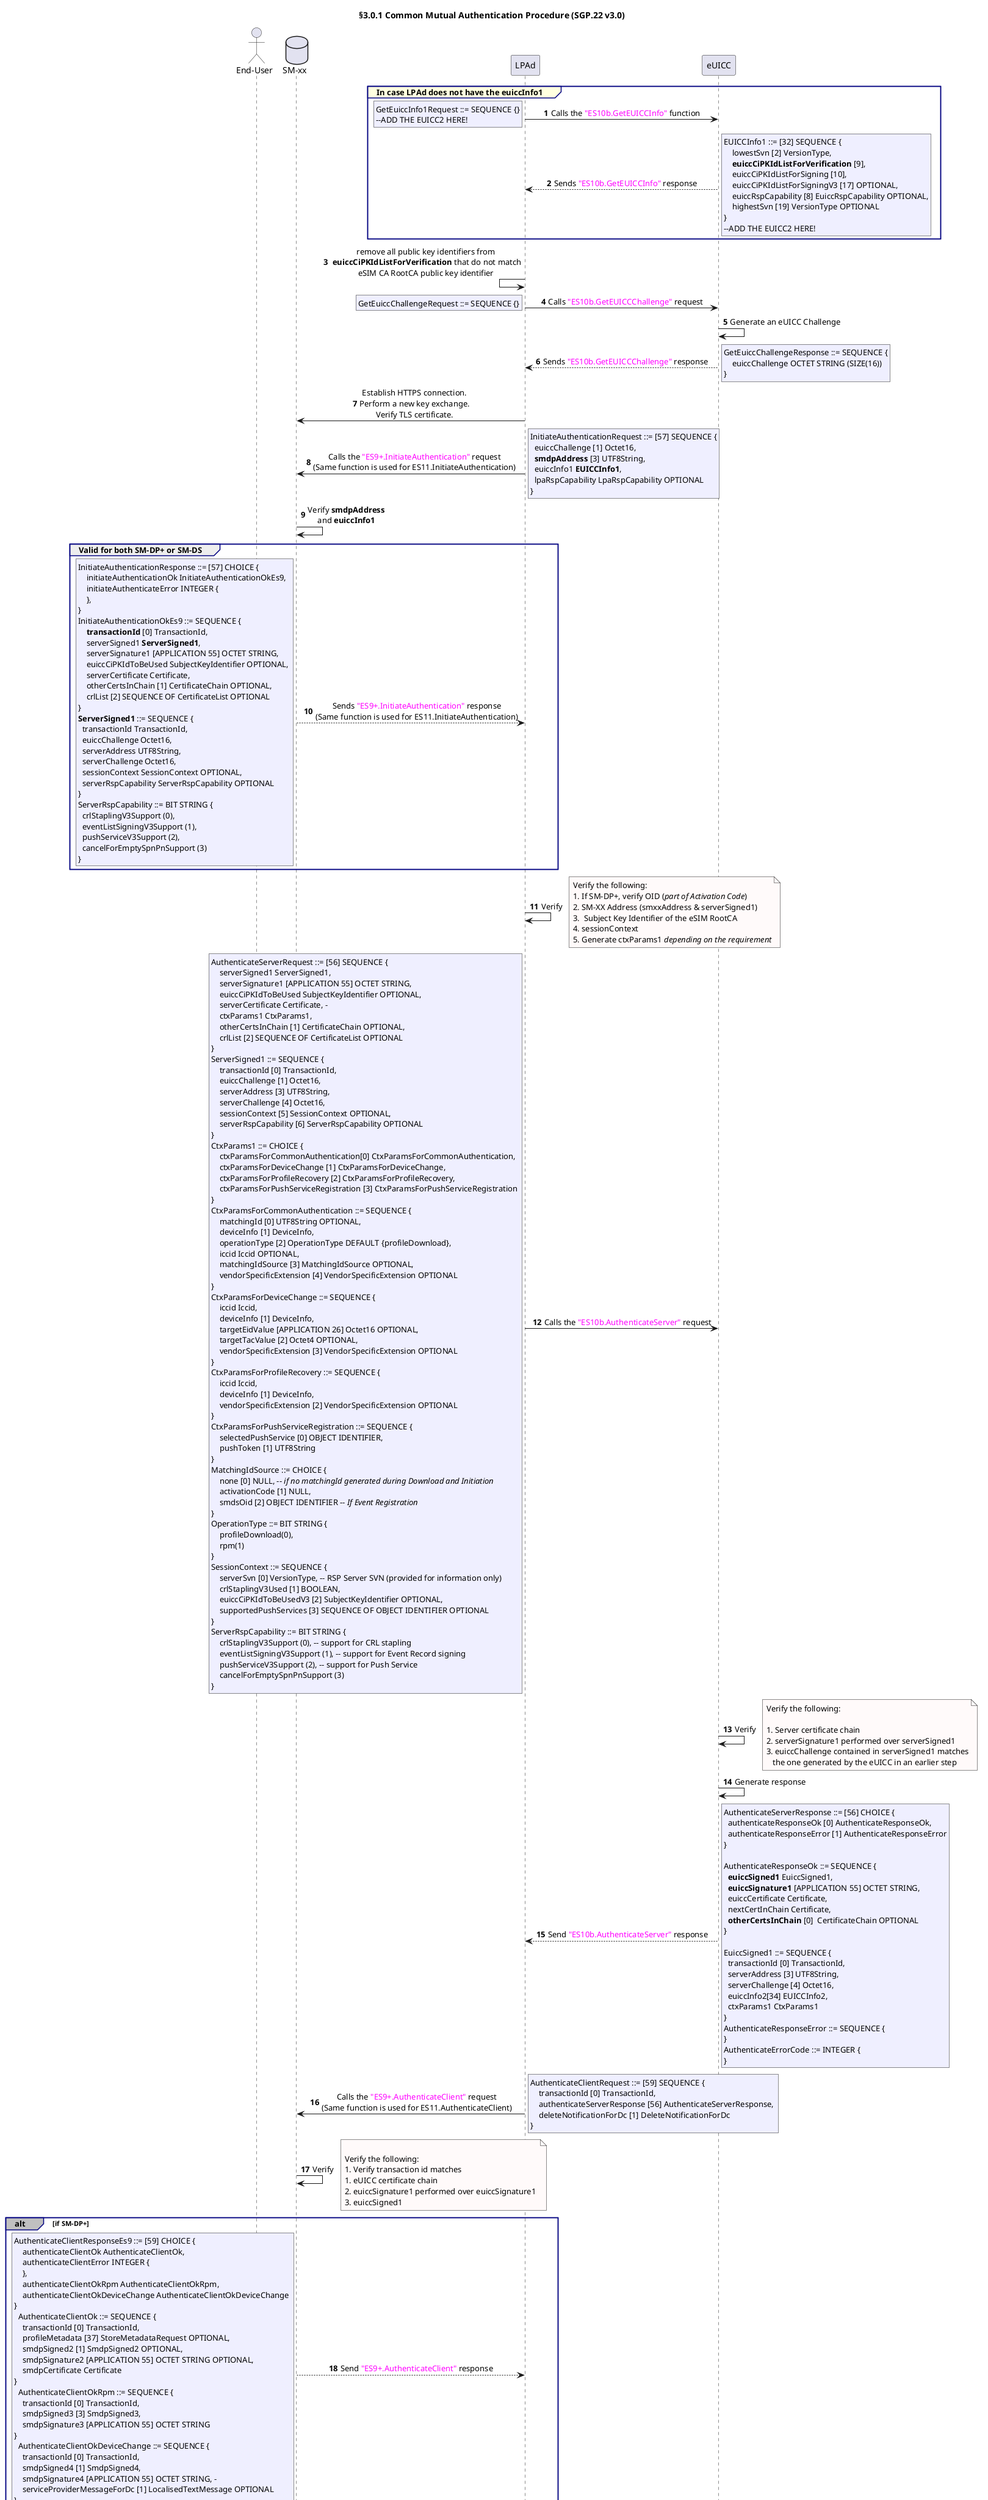 @startuml common_mutual_auth_procedure
autonumber
title §3.0.1 Common Mutual Authentication Procedure (SGP.22 v3.0)
footer \n\n§3.0.1 Common Mutual Authentication Procedure (SGP.22 v3.0)\n<:1f4cc:> https://www.linkedin.com/in/allanalfante/
skinparam sequenceMessageAlign center
skinparam ParticipantPadding 20
skinparam BoxPadding 10
skinparam SequenceGroupBorderColor #Navy

'''
'PARTICPANTS
''''
actor "End-User" as user
database "SM-xx" as smxx
participant "LPAd" as lpad
participant "eUICC" as euicc

'''
'CALL FLOW
''''
group#LightYellow In case LPAd does not have the euiccInfo1
lpad -> euicc: Calls the <font color=magenta>"ES10b.GetEUICCInfo"</font> function
rnote left #Motivation 
GetEuiccInfo1Request ::= SEQUENCE {}
--ADD THE EUICC2 HERE!
end note

euicc --> lpad: Sends <font color=magenta>"ES10b.GetEUICCInfo"</font> response
rnote right #Motivation
EUICCInfo1 ::= [32] SEQUENCE {
    lowestSvn [2] VersionType,
    **euiccCiPKIdListForVerification** [9],
    euiccCiPKIdListForSigning [10],
    euiccCiPKIdListForSigningV3 [17] OPTIONAL,
    euiccRspCapability [8] EuiccRspCapability OPTIONAL,
    highestSvn [19] VersionType OPTIONAL
}
--ADD THE EUICC2 HERE!
end note
end

lpad <- lpad: remove all public key identifiers from\n **euiccCiPKIdListForVerification** that do not match\neSIM CA RootCA public key identifier

lpad -> euicc: Calls <font color=magenta>"ES10b.GetEUICCChallenge"</font> request
  rnote left #Motivation
  GetEuiccChallengeRequest ::= SEQUENCE {}
  end note

euicc -> euicc: Generate an eUICC Challenge
euicc --> lpad: Sends <font color=magenta>"ES10b.GetEUICCChallenge"</font> response
  rnote right #Motivation
  GetEuiccChallengeResponse ::= SEQUENCE {
      euiccChallenge OCTET STRING (SIZE(16))
  }
  end note

lpad -> smxx: Establish HTTPS connection.\nPerform a new key exchange.\nVerify TLS certificate.

lpad -> smxx: Calls the <font color=magenta>"ES9+.InitiateAuthentication"</font> request\n(Same function is used for ES11.InitiateAuthentication)
  rnote right #Motivation
  InitiateAuthenticationRequest ::= [57] SEQUENCE {
    euiccChallenge [1] Octet16,
    **smdpAddress** [3] UTF8String,
    euiccInfo1 **EUICCInfo1**,
    lpaRspCapability LpaRspCapability OPTIONAL
  }
  end note

smxx -> smxx: Verify **smdpAddress**\nand **euiccInfo1**

group Valid for both SM-DP+ or SM-DS
smxx --> lpad: Sends <font color=magenta>"ES9+.InitiateAuthentication"</font> response\n(Same function is used for ES11.InitiateAuthentication)
rnote left #Motivation
InitiateAuthenticationResponse ::= [57] CHOICE { 
    initiateAuthenticationOk InitiateAuthenticationOkEs9,
    initiateAuthenticateError INTEGER {      
    },
}
InitiateAuthenticationOkEs9 ::= SEQUENCE {
    **transactionId** [0] TransactionId,
    serverSigned1 **ServerSigned1**,
    serverSignature1 [APPLICATION 55] OCTET STRING,
    euiccCiPKIdToBeUsed SubjectKeyIdentifier OPTIONAL, 
    serverCertificate Certificate,
    otherCertsInChain [1] CertificateChain OPTIONAL, 
    crlList [2] SEQUENCE OF CertificateList OPTIONAL 
}
**ServerSigned1** ::= SEQUENCE {
  transactionId TransactionId,
  euiccChallenge Octet16,
  serverAddress UTF8String,
  serverChallenge Octet16,
  sessionContext SessionContext OPTIONAL, 
  serverRspCapability ServerRspCapability OPTIONAL 
}
ServerRspCapability ::= BIT STRING {
  crlStaplingV3Support (0),
  eventListSigningV3Support (1),
  pushServiceV3Support (2),
  cancelForEmptySpnPnSupport (3)
}
end note
end

lpad -> lpad: Verify
  note right #Snow
  Verify the following:
  1. If SM-DP+, verify OID (//part of Activation Code//)
  2. SM-XX Address (smxxAddress & serverSigned1)
  3.  Subject Key Identifier of the eSIM RootCA
  4. sessionContext
  5. Generate ctxParams1 //depending on the requirement//
  end note

lpad -> euicc: Calls the <font color=magenta>"ES10b.AuthenticateServer"</font> request
rnote left #Motivation
AuthenticateServerRequest ::= [56] SEQUENCE { 
    serverSigned1 ServerSigned1, 
    serverSignature1 [APPLICATION 55] OCTET STRING, 
    euiccCiPKIdToBeUsed SubjectKeyIdentifier OPTIONAL, 
    serverCertificate Certificate, -
    ctxParams1 CtxParams1,
    otherCertsInChain [1] CertificateChain OPTIONAL, 
    crlList [2] SEQUENCE OF CertificateList OPTIONAL 
}
ServerSigned1 ::= SEQUENCE {
    transactionId [0] TransactionId, 
    euiccChallenge [1] Octet16, 
    serverAddress [3] UTF8String, 
    serverChallenge [4] Octet16, 
    sessionContext [5] SessionContext OPTIONAL, 
    serverRspCapability [6] ServerRspCapability OPTIONAL 
}
CtxParams1 ::= CHOICE {
    ctxParamsForCommonAuthentication[0] CtxParamsForCommonAuthentication,
    ctxParamsForDeviceChange [1] CtxParamsForDeviceChange,
    ctxParamsForProfileRecovery [2] CtxParamsForProfileRecovery,
    ctxParamsForPushServiceRegistration [3] CtxParamsForPushServiceRegistration 
}
CtxParamsForCommonAuthentication ::= SEQUENCE {
    matchingId [0] UTF8String OPTIONAL, 
    deviceInfo [1] DeviceInfo, 
    operationType [2] OperationType DEFAULT {profileDownload}, 
    iccid Iccid OPTIONAL, 
    matchingIdSource [3] MatchingIdSource OPTIONAL, 
    vendorSpecificExtension [4] VendorSpecificExtension OPTIONAL 
}
CtxParamsForDeviceChange ::= SEQUENCE {
    iccid Iccid,
    deviceInfo [1] DeviceInfo,
    targetEidValue [APPLICATION 26] Octet16 OPTIONAL,
    targetTacValue [2] Octet4 OPTIONAL,
    vendorSpecificExtension [3] VendorSpecificExtension OPTIONAL
}
CtxParamsForProfileRecovery ::= SEQUENCE { 
    iccid Iccid,
    deviceInfo [1] DeviceInfo,
    vendorSpecificExtension [2] VendorSpecificExtension OPTIONAL
}
CtxParamsForPushServiceRegistration ::= SEQUENCE { 
    selectedPushService [0] OBJECT IDENTIFIER,
    pushToken [1] UTF8String
}
MatchingIdSource ::= CHOICE {
    none [0] NULL, -- //if no matchingId generated during Download and Initiation//
    activationCode [1] NULL, 
    smdsOid [2] OBJECT IDENTIFIER -- //If Event Registration //
}
OperationType ::= BIT STRING {
    profileDownload(0),
    rpm(1)
}
SessionContext ::= SEQUENCE {
    serverSvn [0] VersionType, -- RSP Server SVN (provided for information only)
    crlStaplingV3Used [1] BOOLEAN,
    euiccCiPKIdToBeUsedV3 [2] SubjectKeyIdentifier OPTIONAL,
    supportedPushServices [3] SEQUENCE OF OBJECT IDENTIFIER OPTIONAL
}
ServerRspCapability ::= BIT STRING {
    crlStaplingV3Support (0), -- support for CRL stapling
    eventListSigningV3Support (1), -- support for Event Record signing
    pushServiceV3Support (2), -- support for Push Service
    cancelForEmptySpnPnSupport (3)
}
end note

euicc -> euicc: Verify
  note right #Snow
  Verify the following:
  
  1. Server certificate chain
  2. serverSignature1 performed over serverSigned1
  3. euiccChallenge contained in serverSigned1 matches
     the one generated by the eUICC in an earlier step
  end note

euicc -> euicc: Generate response
euicc --> lpad: Send <font color=magenta>"ES10b.AuthenticateServer"</font> response
rnote right #Motivation
AuthenticateServerResponse ::= [56] CHOICE {
  authenticateResponseOk [0] AuthenticateResponseOk,
  authenticateResponseError [1] AuthenticateResponseError
}

AuthenticateResponseOk ::= SEQUENCE {
  **euiccSigned1** EuiccSigned1,
  **euiccSignature1** [APPLICATION 55] OCTET STRING, 
  euiccCertificate Certificate, 
  nextCertInChain Certificate, 
  **otherCertsInChain** [0]  CertificateChain OPTIONAL 
}

EuiccSigned1 ::= SEQUENCE {
  transactionId [0] TransactionId,
  serverAddress [3] UTF8String,
  serverChallenge [4] Octet16,
  euiccInfo2[34] EUICCInfo2,
  ctxParams1 CtxParams1
}
AuthenticateResponseError ::= SEQUENCE {
}
AuthenticateErrorCode ::= INTEGER {
}
end note  

lpad -> smxx: Calls the <font color=magenta>"ES9+.AuthenticateClient"</font> request\n(Same function is used for ES11.AuthenticateClient)
rnote right #MOTIVATION
AuthenticateClientRequest ::= [59] SEQUENCE { 
    transactionId [0] TransactionId,
    authenticateServerResponse [56] AuthenticateServerResponse, 
    deleteNotificationForDc [1] DeleteNotificationForDc 
}
end note

smxx -> smxx: Verify
 note right #Snow
 
 Verify the following:
 1. Verify transaction id matches
 1. eUICC certificate chain
 2. euiccSignature1 performed over euiccSignature1 
 3. euiccSigned1
 end note

alt#Silver if SM-DP+
  smxx --> lpad: Send <font color=magenta>"ES9+.AuthenticateClient"</font> response
  rnote left #Motivation 
  AuthenticateClientResponseEs9 ::= [59] CHOICE {
      authenticateClientOk AuthenticateClientOk,
      authenticateClientError INTEGER {
      },
      authenticateClientOkRpm AuthenticateClientOkRpm, 
      authenticateClientOkDeviceChange AuthenticateClientOkDeviceChange 
  }
    AuthenticateClientOk ::= SEQUENCE {
      transactionId [0] TransactionId,
      profileMetadata [37] StoreMetadataRequest OPTIONAL,
      smdpSigned2 [1] SmdpSigned2 OPTIONAL, 
      smdpSignature2 [APPLICATION 55] OCTET STRING OPTIONAL, 
      smdpCertificate Certificate 
  }
    AuthenticateClientOkRpm ::= SEQUENCE {
      transactionId [0] TransactionId,
      smdpSigned3 [3] SmdpSigned3,
      smdpSignature3 [APPLICATION 55] OCTET STRING
  }
    AuthenticateClientOkDeviceChange ::= SEQUENCE {
      transactionId [0] TransactionId,
      smdpSigned4 [1] SmdpSigned4,
      smdpSignature4 [APPLICATION 55] OCTET STRING, -
      serviceProviderMessageForDc [1] LocalisedTextMessage OPTIONAL 
  }
  end note

else if SM-DS
autonumber 16.2
smxx --> lpad: Send <font color=magenta>"ES11.AuthenticateClient"</font> response
rnote left #Motivation
AuthenticateClientResponseEs11 ::= [64] CHOICE {
    authenticateClientOk AuthenticateClientOkEs11V2,
    authenticateClientError INTEGER {
    },
    authenticateClientOkV3 AuthenticateClientOkEs11V3
}
AuthenticateClientOkEs11V2 ::= SEQUENCE {
    transactionId [0] TransactionId,
    eventEntries [1] SEQUENCE OF EventRecord
}
EventRecord ::= SEQUENCE {
    eventId UTF8String,
    rspServerAddress UTF8String
}
AuthenticateClientOkEs11V3 ::= SEQUENCE {
    transactionId [0] TransactionId,
    smdsSigned2 [1] SmdsSigned2,
    smdsSignature2 [APPLICATION 55] OCTET STRING
}
SmdsSigned2 ::= SEQUENCE {
  transactionId [0] TransactionId,
  requestSpecificData CHOICE {
      eventList [0] SEQUENCE {
          eventEntries [1] SEQUENCE OF EventRecordV3,
          ecId [2] OCTET STRING(SIZE(16..32)) OPTIONAL,
          pushServiceRefreshTime [3] GeneralizedTime OPTIONAL
      },
      pushServiceRegistrationResult [1] SEQUENCE {
          pushServiceRefreshTime [3] GeneralizedTime OPTIONAL
      }
  }
}
EventRecordV3 ::= SEQUENCE {
    eventId UTF8String,
    rspServerAddress UTF8String,
    eventType INTEGER, -- either 1 (for Profile Download) or 2 (for RPM)
    hashedIccids SEQUENCE OF OCTET STRING (SIZE(32)) OPTIONAL,
    salt OCTET STRING (SIZE(8..16)) OPTIONAL,
    serviceProviderName [17] UTF8String (SIZE(0..32)) OPTIONAL,
    operatorId [23] OperatorId OPTIONAL
}
end note
end


== 17 Continue... ==

@enduml